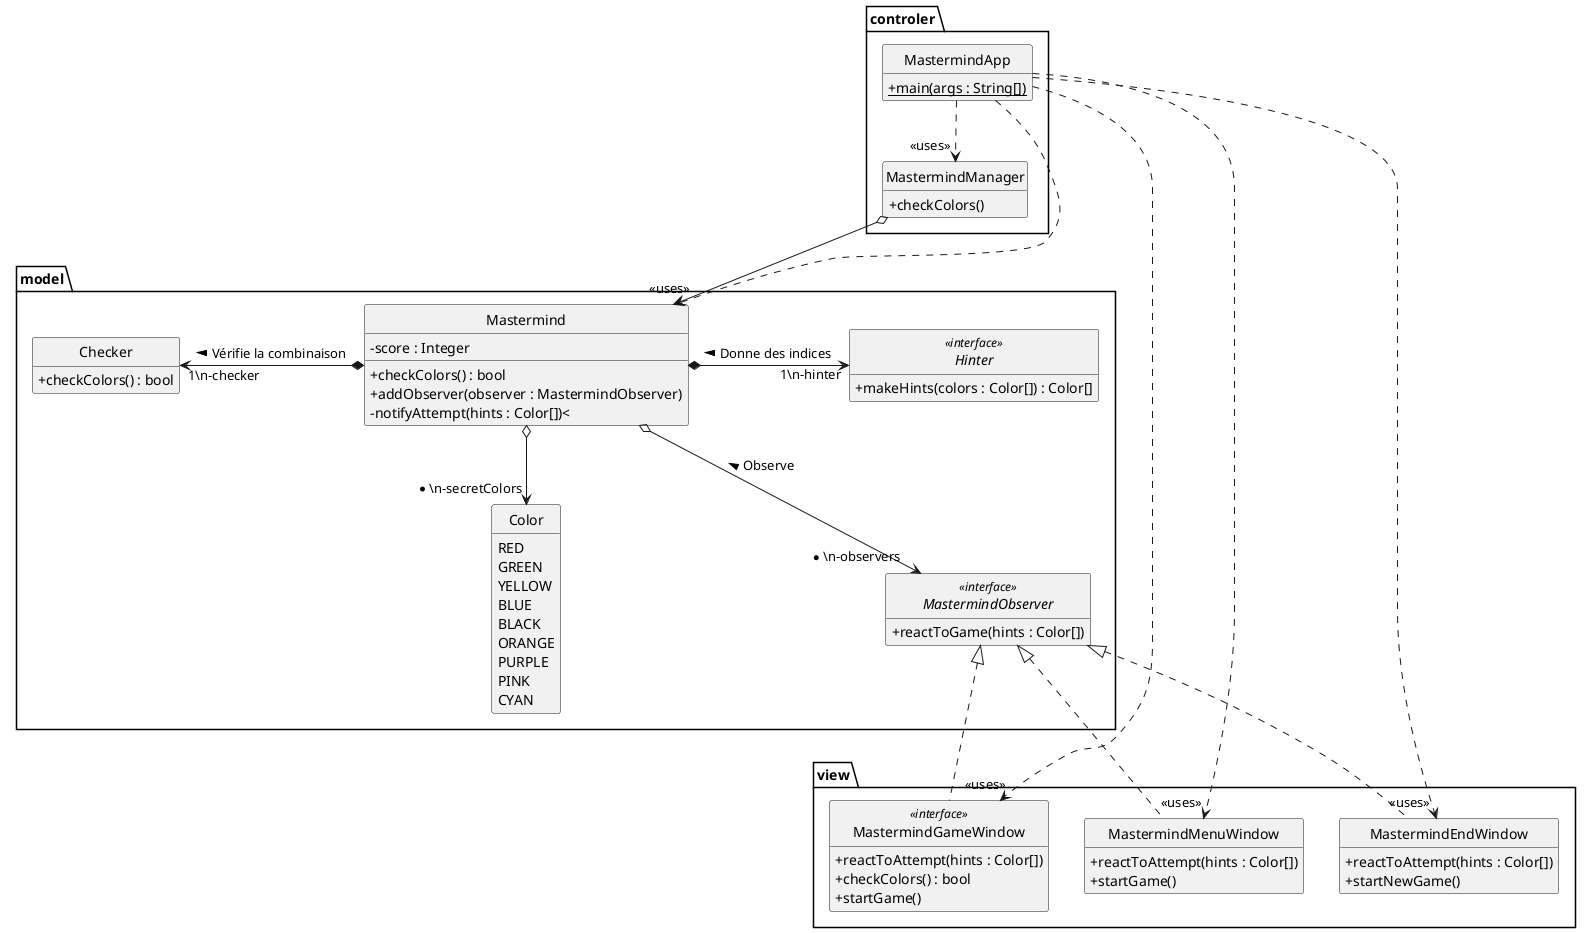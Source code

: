 @startuml
skinparam style strictuml
skinparam classAttributeIconSize 0
hide enum methods
hide empty members

class controler.MastermindApp {
    + {static} main(args : String[])
}

enum model.Color {
    RED
    GREEN
    YELLOW
    BLUE
    BLACK
    ORANGE
    PURPLE
    PINK
    CYAN
}

class model.Mastermind {
    - score : Integer
    + checkColors() : bool
    + addObserver(observer : MastermindObserver)
    - notifyAttempt(hints : Color[])<
}

interface model.Hinter  <<interface>>{
    + makeHints(colors : Color[]) : Color[]
}

class controler.MastermindManager{
    + checkColors()
}

interface model.MastermindObserver <<interface>>{
    + reactToGame(hints : Color[])
}

class model.Checker {
    + checkColors() : bool
}

class view.MastermindGameWindow <<interface>> implements model.MastermindObserver{
    + reactToAttempt(hints : Color[])
    + checkColors() : bool
    + startGame()
}

class view.MastermindMenuWindow implements model.MastermindObserver{
    + reactToAttempt(hints : Color[])
    + startGame()
}

class view.MastermindEndWindow implements model.MastermindObserver{
    + reactToAttempt(hints : Color[])
    + startNewGame()
}

model.Mastermind o--> "*\\n-observers" model.MastermindObserver : Observe <
controler.MastermindManager o--> model.Mastermind
model.Mastermind o--> "*\\n-secretColors" model.Color
model.Mastermind *-l-> "1\\n-checker" model.Checker : Vérifie la combinaison >
model.Mastermind *-> "1\\n-hinter" model.Hinter : Donne des indices <
controler.MastermindApp ..> "<<uses>>" model.Mastermind
controler.MastermindApp ..> "<<uses>>" view.MastermindGameWindow
controler.MastermindApp ..> "<<uses>>" view.MastermindEndWindow
controler.MastermindApp ..> "<<uses>>" view.MastermindMenuWindow
controler.MastermindApp ..> "<<uses>>" controler.MastermindManager

@enduml